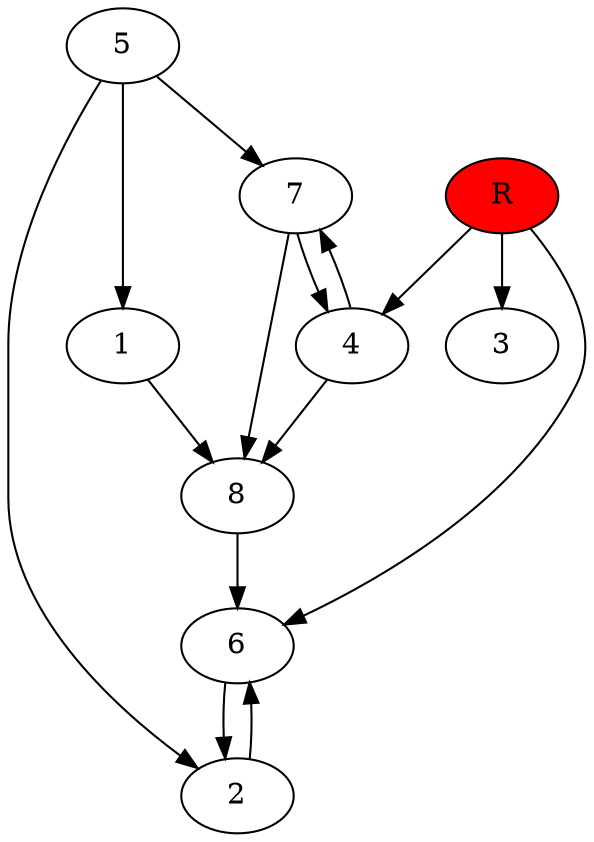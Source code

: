 digraph prb22216 {
	1
	2
	3
	4
	5
	6
	7
	8
	R [fillcolor="#ff0000" style=filled]
	1 -> 8
	2 -> 6
	4 -> 7
	4 -> 8
	5 -> 1
	5 -> 2
	5 -> 7
	6 -> 2
	7 -> 4
	7 -> 8
	8 -> 6
	R -> 3
	R -> 4
	R -> 6
}
